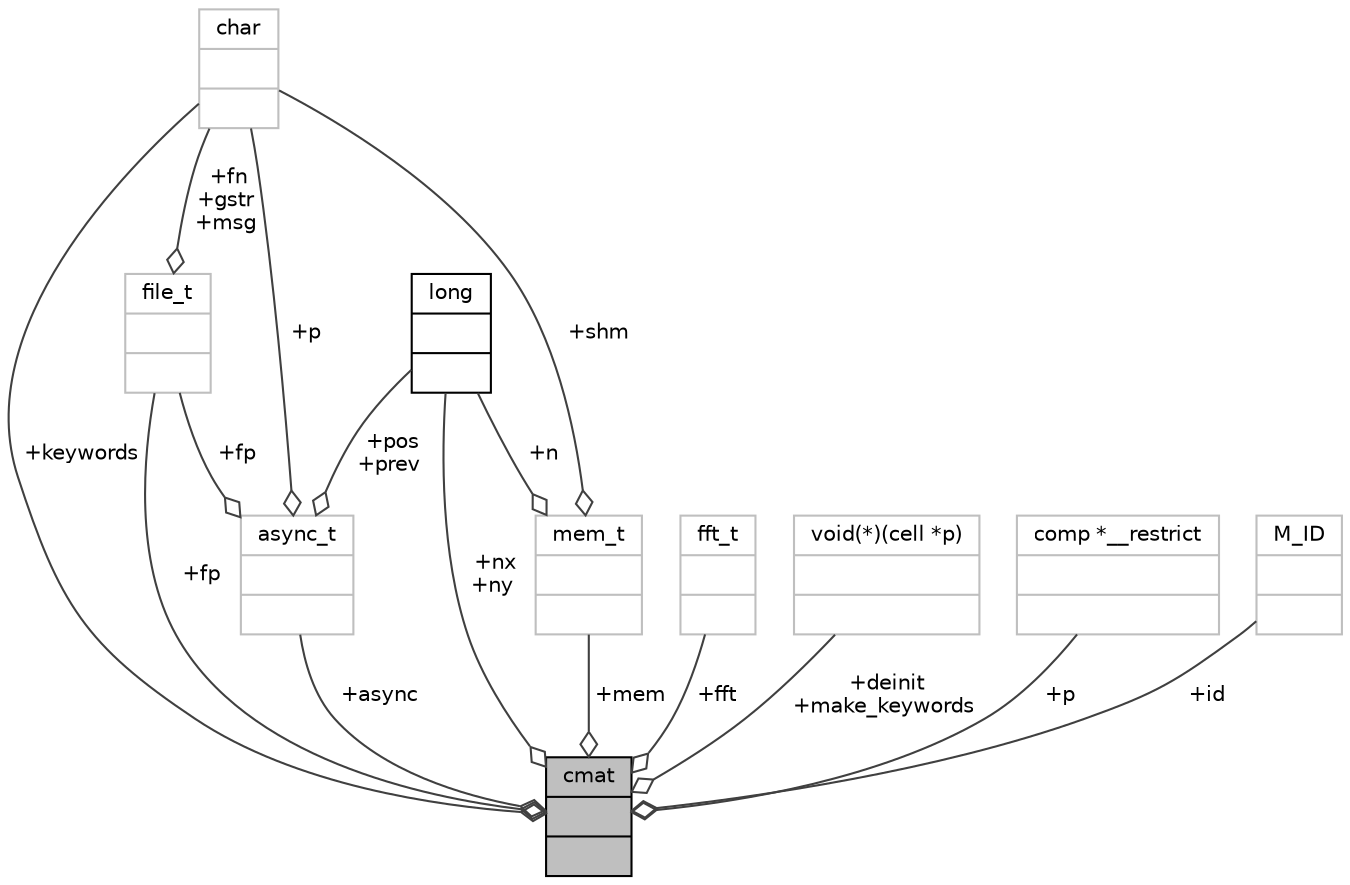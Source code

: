 digraph "cmat"
{
 // INTERACTIVE_SVG=YES
  bgcolor="transparent";
  edge [fontname="Helvetica",fontsize="10",labelfontname="Helvetica",labelfontsize="10"];
  node [fontname="Helvetica",fontsize="10",shape=record];
  Node1 [label="{cmat\n||}",height=0.2,width=0.4,color="black", fillcolor="grey75", style="filled", fontcolor="black"];
  Node2 -> Node1 [color="grey25",fontsize="10",style="solid",label=" +fp" ,arrowhead="odiamond",fontname="Helvetica"];
  Node2 [label="{file_t\n||}",height=0.2,width=0.4,color="grey75"];
  Node3 -> Node2 [color="grey25",fontsize="10",style="solid",label=" +fn\n+gstr\n+msg" ,arrowhead="odiamond",fontname="Helvetica"];
  Node3 [label="{char\n||}",height=0.2,width=0.4,color="grey75"];
  Node6 -> Node1 [color="grey25",fontsize="10",style="solid",label=" +fft" ,arrowhead="odiamond",fontname="Helvetica"];
  Node6 [label="{fft_t\n||}",height=0.2,width=0.4,color="grey75"];
  Node9 -> Node1 [color="grey25",fontsize="10",style="solid",label=" +mem" ,arrowhead="odiamond",fontname="Helvetica"];
  Node9 [label="{mem_t\n||}",height=0.2,width=0.4,color="grey75"];
  Node3 -> Node9 [color="grey25",fontsize="10",style="solid",label=" +shm" ,arrowhead="odiamond",fontname="Helvetica"];
  Node10 -> Node9 [color="grey25",fontsize="10",style="solid",label=" +n" ,arrowhead="odiamond",fontname="Helvetica"];
  Node10 [label="{long\n||}",height=0.2,width=0.4,color="black",URL="$d7/d63/classlong.html"];
  Node11 -> Node1 [color="grey25",fontsize="10",style="solid",label=" +deinit\n+make_keywords" ,arrowhead="odiamond",fontname="Helvetica"];
  Node11 [label="{void(*)(cell *p)\n||}",height=0.2,width=0.4,color="grey75"];
  Node3 -> Node1 [color="grey25",fontsize="10",style="solid",label=" +keywords" ,arrowhead="odiamond",fontname="Helvetica"];
  Node12 -> Node1 [color="grey25",fontsize="10",style="solid",label=" +async" ,arrowhead="odiamond",fontname="Helvetica"];
  Node12 [label="{async_t\n||}",height=0.2,width=0.4,color="grey75"];
  Node2 -> Node12 [color="grey25",fontsize="10",style="solid",label=" +fp" ,arrowhead="odiamond",fontname="Helvetica"];
  Node3 -> Node12 [color="grey25",fontsize="10",style="solid",label=" +p" ,arrowhead="odiamond",fontname="Helvetica"];
  Node10 -> Node12 [color="grey25",fontsize="10",style="solid",label=" +pos\n+prev" ,arrowhead="odiamond",fontname="Helvetica"];
  Node10 -> Node1 [color="grey25",fontsize="10",style="solid",label=" +nx\n+ny" ,arrowhead="odiamond",fontname="Helvetica"];
  Node13 -> Node1 [color="grey25",fontsize="10",style="solid",label=" +p" ,arrowhead="odiamond",fontname="Helvetica"];
  Node13 [label="{comp *__restrict\n||}",height=0.2,width=0.4,color="grey75"];
  Node14 -> Node1 [color="grey25",fontsize="10",style="solid",label=" +id" ,arrowhead="odiamond",fontname="Helvetica"];
  Node14 [label="{M_ID\n||}",height=0.2,width=0.4,color="grey75"];
}
